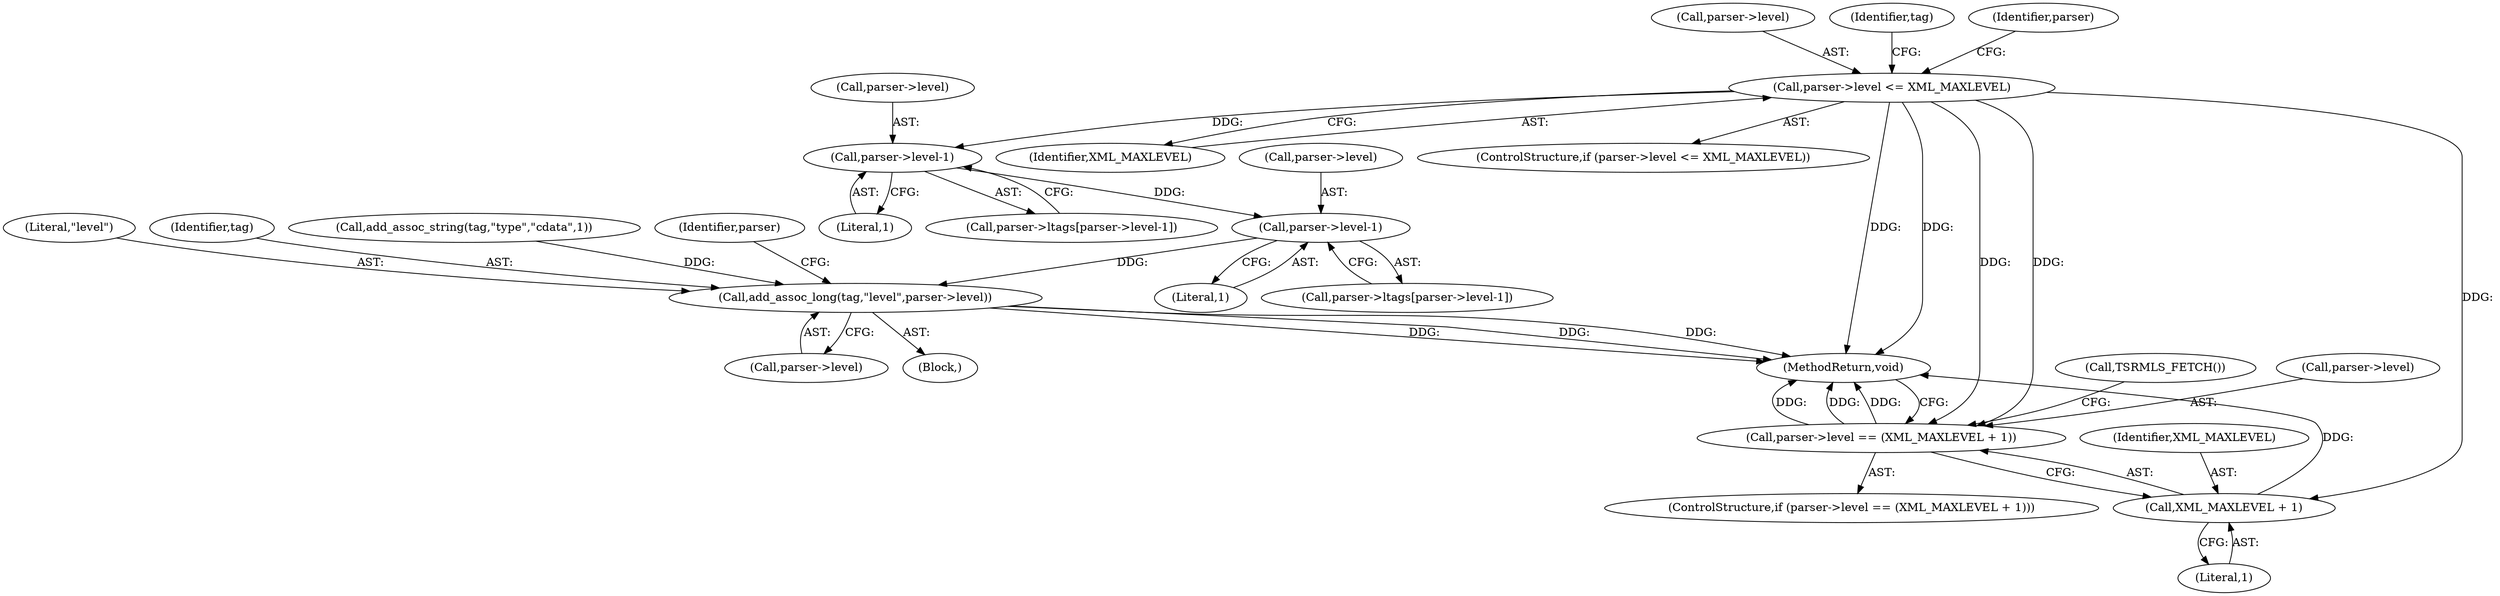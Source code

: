 digraph "1_php_dccda88f27a084bcbbb30198ace12b4e7ae961cc_4@del" {
"1000382" [label="(Call,parser->level <= XML_MAXLEVEL)"];
"1000399" [label="(Call,parser->level-1)"];
"1000415" [label="(Call,parser->level-1)"];
"1000434" [label="(Call,add_assoc_long(tag,\"level\",parser->level))"];
"1000452" [label="(Call,parser->level == (XML_MAXLEVEL + 1))"];
"1000456" [label="(Call,XML_MAXLEVEL + 1)"];
"1000458" [label="(Literal,1)"];
"1000399" [label="(Call,parser->level-1)"];
"1000400" [label="(Call,parser->level)"];
"1000429" [label="(Call,add_assoc_string(tag,\"type\",\"cdata\",1))"];
"1000387" [label="(Block,)"];
"1000382" [label="(Call,parser->level <= XML_MAXLEVEL)"];
"1000460" [label="(Call,TSRMLS_FETCH())"];
"1000411" [label="(Call,parser->ltags[parser->level-1])"];
"1000419" [label="(Literal,1)"];
"1000443" [label="(Identifier,parser)"];
"1000465" [label="(MethodReturn,void)"];
"1000383" [label="(Call,parser->level)"];
"1000386" [label="(Identifier,XML_MAXLEVEL)"];
"1000456" [label="(Call,XML_MAXLEVEL + 1)"];
"1000403" [label="(Literal,1)"];
"1000437" [label="(Call,parser->level)"];
"1000389" [label="(Identifier,tag)"];
"1000452" [label="(Call,parser->level == (XML_MAXLEVEL + 1))"];
"1000436" [label="(Literal,\"level\")"];
"1000451" [label="(ControlStructure,if (parser->level == (XML_MAXLEVEL + 1)))"];
"1000395" [label="(Call,parser->ltags[parser->level-1])"];
"1000454" [label="(Identifier,parser)"];
"1000453" [label="(Call,parser->level)"];
"1000381" [label="(ControlStructure,if (parser->level <= XML_MAXLEVEL))"];
"1000415" [label="(Call,parser->level-1)"];
"1000434" [label="(Call,add_assoc_long(tag,\"level\",parser->level))"];
"1000457" [label="(Identifier,XML_MAXLEVEL)"];
"1000416" [label="(Call,parser->level)"];
"1000435" [label="(Identifier,tag)"];
"1000382" -> "1000381"  [label="AST: "];
"1000382" -> "1000386"  [label="CFG: "];
"1000383" -> "1000382"  [label="AST: "];
"1000386" -> "1000382"  [label="AST: "];
"1000389" -> "1000382"  [label="CFG: "];
"1000454" -> "1000382"  [label="CFG: "];
"1000382" -> "1000465"  [label="DDG: "];
"1000382" -> "1000465"  [label="DDG: "];
"1000382" -> "1000399"  [label="DDG: "];
"1000382" -> "1000452"  [label="DDG: "];
"1000382" -> "1000452"  [label="DDG: "];
"1000382" -> "1000456"  [label="DDG: "];
"1000399" -> "1000395"  [label="AST: "];
"1000399" -> "1000403"  [label="CFG: "];
"1000400" -> "1000399"  [label="AST: "];
"1000403" -> "1000399"  [label="AST: "];
"1000395" -> "1000399"  [label="CFG: "];
"1000399" -> "1000415"  [label="DDG: "];
"1000415" -> "1000411"  [label="AST: "];
"1000415" -> "1000419"  [label="CFG: "];
"1000416" -> "1000415"  [label="AST: "];
"1000419" -> "1000415"  [label="AST: "];
"1000411" -> "1000415"  [label="CFG: "];
"1000415" -> "1000434"  [label="DDG: "];
"1000434" -> "1000387"  [label="AST: "];
"1000434" -> "1000437"  [label="CFG: "];
"1000435" -> "1000434"  [label="AST: "];
"1000436" -> "1000434"  [label="AST: "];
"1000437" -> "1000434"  [label="AST: "];
"1000443" -> "1000434"  [label="CFG: "];
"1000434" -> "1000465"  [label="DDG: "];
"1000434" -> "1000465"  [label="DDG: "];
"1000434" -> "1000465"  [label="DDG: "];
"1000429" -> "1000434"  [label="DDG: "];
"1000452" -> "1000451"  [label="AST: "];
"1000452" -> "1000456"  [label="CFG: "];
"1000453" -> "1000452"  [label="AST: "];
"1000456" -> "1000452"  [label="AST: "];
"1000460" -> "1000452"  [label="CFG: "];
"1000465" -> "1000452"  [label="CFG: "];
"1000452" -> "1000465"  [label="DDG: "];
"1000452" -> "1000465"  [label="DDG: "];
"1000452" -> "1000465"  [label="DDG: "];
"1000456" -> "1000458"  [label="CFG: "];
"1000457" -> "1000456"  [label="AST: "];
"1000458" -> "1000456"  [label="AST: "];
"1000456" -> "1000465"  [label="DDG: "];
}
